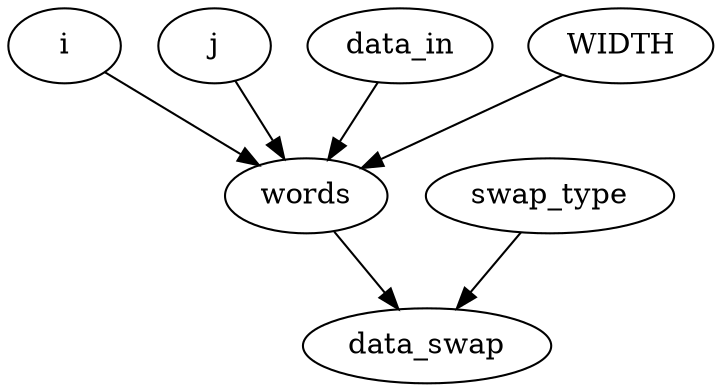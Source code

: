 strict digraph "" {
	data_swap	 [complexity=0,
		importance=0.272727676034,
		rank=0.0];
	i	 [complexity=16,
		importance=0.636364302471,
		rank=0.0397727689044];
	words	 [complexity=3,
		importance=0.545455378088,
		rank=0.181818459363];
	i -> words;
	j	 [complexity=22,
		importance=1.18181968056,
		rank=0.053719076389];
	j -> words;
	swap_type	 [complexity=3,
		importance=0.363636600417,
		rank=0.121212200139];
	swap_type -> data_swap;
	data_in	 [complexity=22,
		importance=1.18181968056,
		rank=0.053719076389];
	data_in -> words;
	WIDTH	 [complexity=16,
		importance=0.636364302471,
		rank=0.0397727689044];
	WIDTH -> words;
	words -> data_swap;
}
